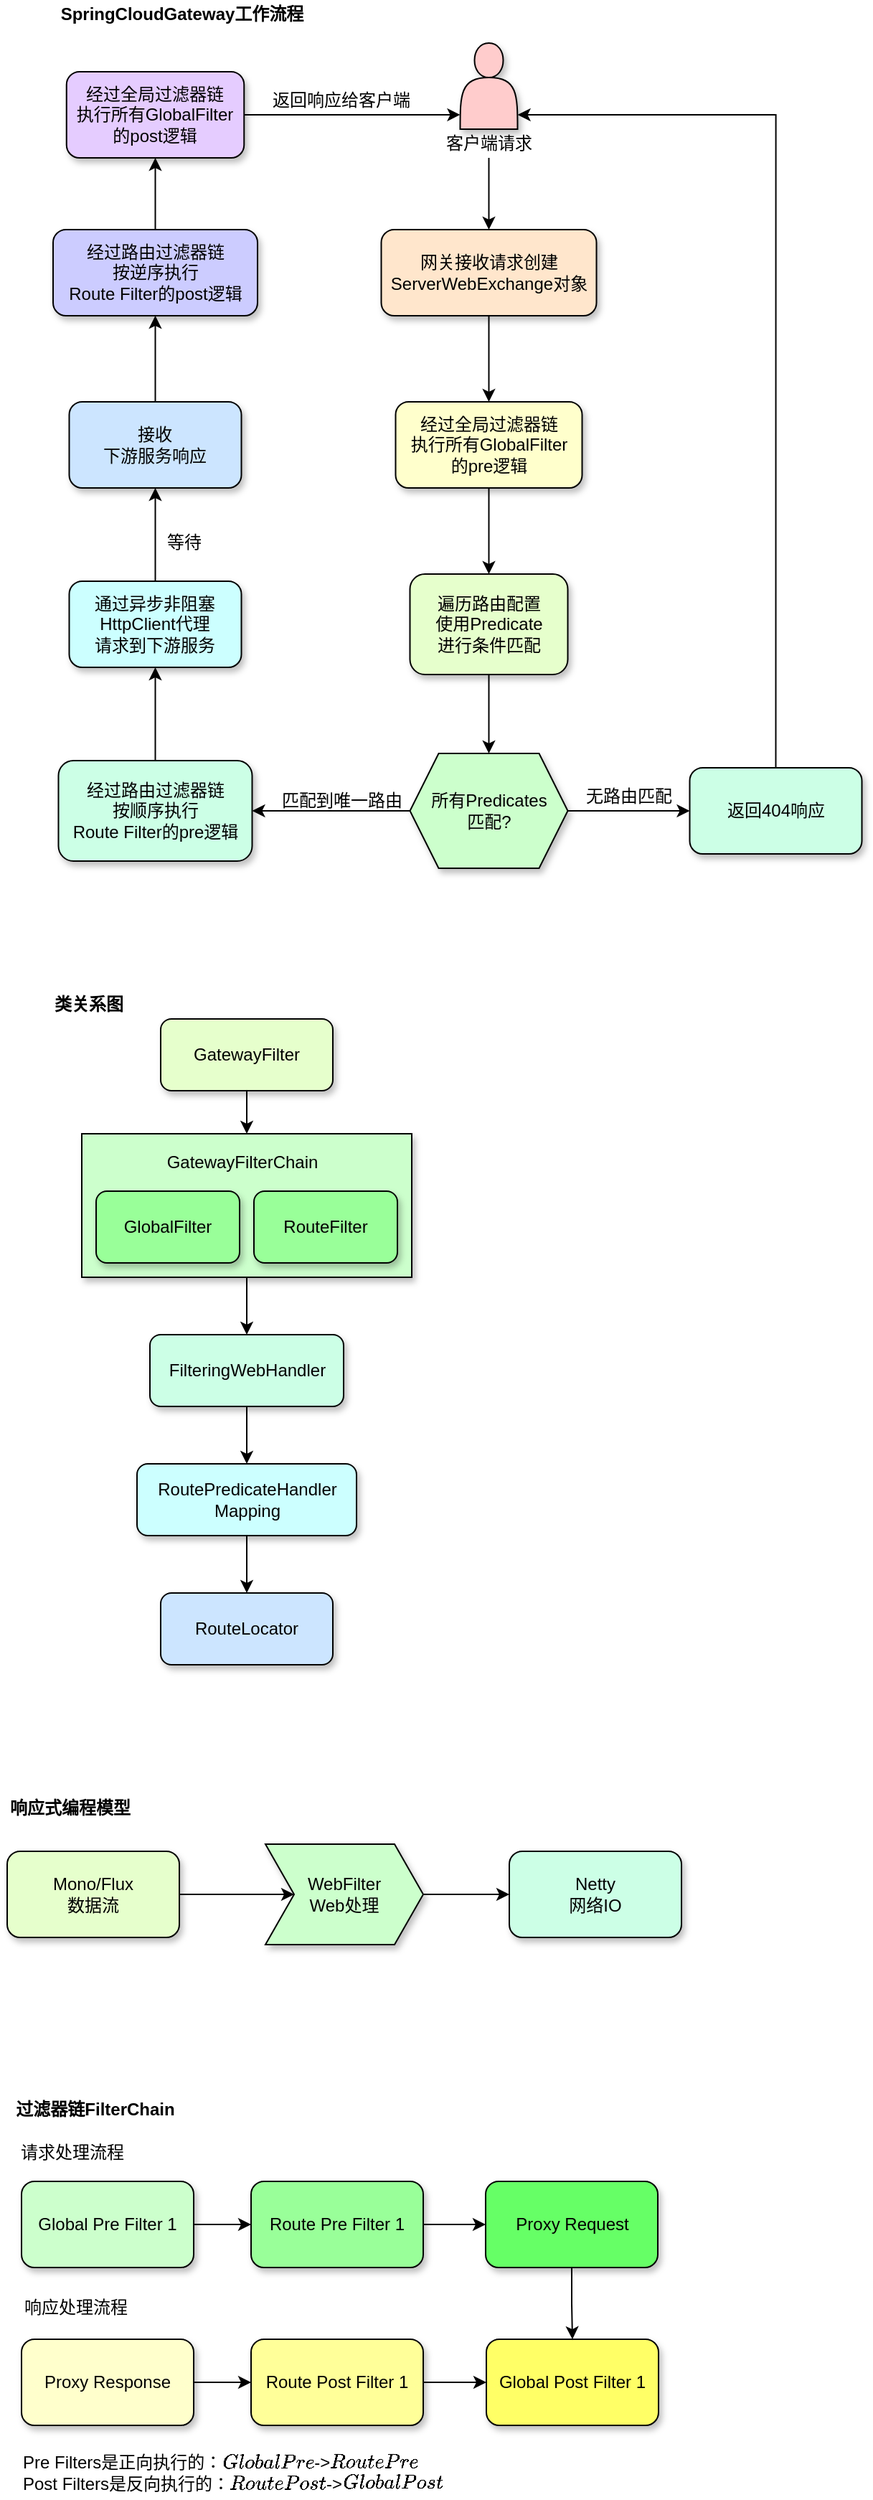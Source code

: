 <mxfile version="28.1.0">
  <diagram name="第 1 页" id="BpDlptufMD8FAYlL6RnX">
    <mxGraphModel dx="1810" dy="881" grid="1" gridSize="10" guides="1" tooltips="1" connect="1" arrows="1" fold="1" page="1" pageScale="1" pageWidth="827" pageHeight="1169" math="0" shadow="0">
      <root>
        <mxCell id="0" />
        <mxCell id="1" parent="0" />
        <mxCell id="b5UIua2XtRcnpAt2BZCp-44" value="" style="group" parent="1" vertex="1" connectable="0">
          <mxGeometry x="132" y="80" width="563.75" height="605" as="geometry" />
        </mxCell>
        <mxCell id="b5UIua2XtRcnpAt2BZCp-42" value="" style="group" parent="b5UIua2XtRcnpAt2BZCp-44" vertex="1" connectable="0">
          <mxGeometry y="30" width="563.75" height="575" as="geometry" />
        </mxCell>
        <mxCell id="b5UIua2XtRcnpAt2BZCp-1" value="" style="shape=actor;whiteSpace=wrap;html=1;fillColor=#FFCCCC;shadow=1;" parent="b5UIua2XtRcnpAt2BZCp-42" vertex="1">
          <mxGeometry x="283.75" width="40" height="60" as="geometry" />
        </mxCell>
        <mxCell id="b5UIua2XtRcnpAt2BZCp-5" style="edgeStyle=orthogonalEdgeStyle;rounded=0;orthogonalLoop=1;jettySize=auto;html=1;entryX=0.5;entryY=0;entryDx=0;entryDy=0;" parent="b5UIua2XtRcnpAt2BZCp-42" source="b5UIua2XtRcnpAt2BZCp-2" target="b5UIua2XtRcnpAt2BZCp-3" edge="1">
          <mxGeometry relative="1" as="geometry" />
        </mxCell>
        <mxCell id="b5UIua2XtRcnpAt2BZCp-2" value="客户端请求" style="text;strokeColor=none;align=center;fillColor=none;html=1;verticalAlign=middle;whiteSpace=wrap;rounded=0;" parent="b5UIua2XtRcnpAt2BZCp-42" vertex="1">
          <mxGeometry x="268.75" y="60" width="70" height="20" as="geometry" />
        </mxCell>
        <mxCell id="b5UIua2XtRcnpAt2BZCp-7" style="edgeStyle=orthogonalEdgeStyle;rounded=0;orthogonalLoop=1;jettySize=auto;html=1;entryX=0.5;entryY=0;entryDx=0;entryDy=0;" parent="b5UIua2XtRcnpAt2BZCp-42" source="b5UIua2XtRcnpAt2BZCp-3" target="b5UIua2XtRcnpAt2BZCp-6" edge="1">
          <mxGeometry relative="1" as="geometry" />
        </mxCell>
        <mxCell id="b5UIua2XtRcnpAt2BZCp-3" value="网关接收请求创建ServerWebExchange对象" style="rounded=1;whiteSpace=wrap;html=1;fillColor=#FFE6CC;shadow=1;" parent="b5UIua2XtRcnpAt2BZCp-42" vertex="1">
          <mxGeometry x="228.75" y="130" width="150" height="60" as="geometry" />
        </mxCell>
        <mxCell id="b5UIua2XtRcnpAt2BZCp-9" style="edgeStyle=orthogonalEdgeStyle;rounded=0;orthogonalLoop=1;jettySize=auto;html=1;entryX=0.5;entryY=0;entryDx=0;entryDy=0;" parent="b5UIua2XtRcnpAt2BZCp-42" source="b5UIua2XtRcnpAt2BZCp-6" target="b5UIua2XtRcnpAt2BZCp-8" edge="1">
          <mxGeometry relative="1" as="geometry" />
        </mxCell>
        <mxCell id="b5UIua2XtRcnpAt2BZCp-6" value="经过全局过滤器链&lt;br&gt;执行所有GlobalFilter&lt;br&gt;的pre逻辑" style="rounded=1;whiteSpace=wrap;html=1;fillColor=#FFFFCC;shadow=1;" parent="b5UIua2XtRcnpAt2BZCp-42" vertex="1">
          <mxGeometry x="238.75" y="250" width="130" height="60" as="geometry" />
        </mxCell>
        <mxCell id="b5UIua2XtRcnpAt2BZCp-13" style="edgeStyle=orthogonalEdgeStyle;rounded=0;orthogonalLoop=1;jettySize=auto;html=1;entryX=0.5;entryY=0;entryDx=0;entryDy=0;" parent="b5UIua2XtRcnpAt2BZCp-42" source="b5UIua2XtRcnpAt2BZCp-8" target="b5UIua2XtRcnpAt2BZCp-12" edge="1">
          <mxGeometry relative="1" as="geometry" />
        </mxCell>
        <mxCell id="b5UIua2XtRcnpAt2BZCp-8" value="遍历路由配置&lt;br&gt;使用Predicate&lt;br&gt;进行条件匹配" style="rounded=1;whiteSpace=wrap;html=1;fillColor=#E6FFCC;shadow=1;" parent="b5UIua2XtRcnpAt2BZCp-42" vertex="1">
          <mxGeometry x="248.75" y="370" width="110" height="70" as="geometry" />
        </mxCell>
        <mxCell id="b5UIua2XtRcnpAt2BZCp-33" style="edgeStyle=orthogonalEdgeStyle;rounded=0;orthogonalLoop=1;jettySize=auto;html=1;entryX=0.5;entryY=1;entryDx=0;entryDy=0;" parent="b5UIua2XtRcnpAt2BZCp-42" source="b5UIua2XtRcnpAt2BZCp-10" target="b5UIua2XtRcnpAt2BZCp-20" edge="1">
          <mxGeometry relative="1" as="geometry" />
        </mxCell>
        <mxCell id="b5UIua2XtRcnpAt2BZCp-10" value="经过路由过滤器链&lt;br&gt;按顺序执行&lt;br&gt;Route Filter的pre逻辑" style="rounded=1;whiteSpace=wrap;html=1;fillColor=#CCFFE6;shadow=1;" parent="b5UIua2XtRcnpAt2BZCp-42" vertex="1">
          <mxGeometry x="3.75" y="500" width="135" height="70" as="geometry" />
        </mxCell>
        <mxCell id="b5UIua2XtRcnpAt2BZCp-32" style="edgeStyle=orthogonalEdgeStyle;rounded=0;orthogonalLoop=1;jettySize=auto;html=1;" parent="b5UIua2XtRcnpAt2BZCp-42" source="b5UIua2XtRcnpAt2BZCp-12" target="b5UIua2XtRcnpAt2BZCp-10" edge="1">
          <mxGeometry relative="1" as="geometry" />
        </mxCell>
        <mxCell id="b5UIua2XtRcnpAt2BZCp-41" style="edgeStyle=orthogonalEdgeStyle;rounded=0;orthogonalLoop=1;jettySize=auto;html=1;entryX=0;entryY=0.5;entryDx=0;entryDy=0;" parent="b5UIua2XtRcnpAt2BZCp-42" source="b5UIua2XtRcnpAt2BZCp-12" target="b5UIua2XtRcnpAt2BZCp-14" edge="1">
          <mxGeometry relative="1" as="geometry" />
        </mxCell>
        <mxCell id="b5UIua2XtRcnpAt2BZCp-12" value="所有Predicates&lt;br&gt;匹配?" style="shape=hexagon;perimeter=hexagonPerimeter2;whiteSpace=wrap;html=1;fixedSize=1;fillColor=#CCFFCC;shadow=1;" parent="b5UIua2XtRcnpAt2BZCp-42" vertex="1">
          <mxGeometry x="248.75" y="495" width="110" height="80" as="geometry" />
        </mxCell>
        <mxCell id="b5UIua2XtRcnpAt2BZCp-40" style="edgeStyle=orthogonalEdgeStyle;rounded=0;orthogonalLoop=1;jettySize=auto;html=1;exitX=0.5;exitY=0;exitDx=0;exitDy=0;" parent="b5UIua2XtRcnpAt2BZCp-42" source="b5UIua2XtRcnpAt2BZCp-14" edge="1">
          <mxGeometry relative="1" as="geometry">
            <mxPoint x="323.75" y="50" as="targetPoint" />
            <Array as="points">
              <mxPoint x="503.75" y="50" />
              <mxPoint x="323.75" y="50" />
            </Array>
          </mxGeometry>
        </mxCell>
        <mxCell id="b5UIua2XtRcnpAt2BZCp-14" value="返回404响应" style="rounded=1;whiteSpace=wrap;html=1;fillColor=#CCFFE6;shadow=1;" parent="b5UIua2XtRcnpAt2BZCp-42" vertex="1">
          <mxGeometry x="443.75" y="505" width="120" height="60" as="geometry" />
        </mxCell>
        <mxCell id="b5UIua2XtRcnpAt2BZCp-18" value="匹配到唯一路由" style="text;strokeColor=none;align=center;fillColor=none;html=1;verticalAlign=middle;whiteSpace=wrap;rounded=0;" parent="b5UIua2XtRcnpAt2BZCp-42" vertex="1">
          <mxGeometry x="153.75" y="520" width="95" height="15" as="geometry" />
        </mxCell>
        <mxCell id="b5UIua2XtRcnpAt2BZCp-19" value="无路由匹配" style="text;strokeColor=none;align=center;fillColor=none;html=1;verticalAlign=middle;whiteSpace=wrap;rounded=0;" parent="b5UIua2XtRcnpAt2BZCp-42" vertex="1">
          <mxGeometry x="368.75" y="515" width="65" height="20" as="geometry" />
        </mxCell>
        <mxCell id="b5UIua2XtRcnpAt2BZCp-34" style="edgeStyle=orthogonalEdgeStyle;rounded=0;orthogonalLoop=1;jettySize=auto;html=1;entryX=0.5;entryY=1;entryDx=0;entryDy=0;" parent="b5UIua2XtRcnpAt2BZCp-42" source="b5UIua2XtRcnpAt2BZCp-20" target="b5UIua2XtRcnpAt2BZCp-22" edge="1">
          <mxGeometry relative="1" as="geometry" />
        </mxCell>
        <mxCell id="b5UIua2XtRcnpAt2BZCp-20" value="通过异步非阻塞HttpClient代理&lt;br&gt;请求到下游服务" style="rounded=1;whiteSpace=wrap;html=1;fillColor=#CCFFFF;shadow=1;" parent="b5UIua2XtRcnpAt2BZCp-42" vertex="1">
          <mxGeometry x="11.25" y="375" width="120" height="60" as="geometry" />
        </mxCell>
        <mxCell id="b5UIua2XtRcnpAt2BZCp-35" style="edgeStyle=orthogonalEdgeStyle;rounded=0;orthogonalLoop=1;jettySize=auto;html=1;entryX=0.5;entryY=1;entryDx=0;entryDy=0;" parent="b5UIua2XtRcnpAt2BZCp-42" source="b5UIua2XtRcnpAt2BZCp-22" target="b5UIua2XtRcnpAt2BZCp-26" edge="1">
          <mxGeometry relative="1" as="geometry" />
        </mxCell>
        <mxCell id="b5UIua2XtRcnpAt2BZCp-22" value="接收&lt;br&gt;下游服务响应" style="rounded=1;whiteSpace=wrap;html=1;fillColor=#CCE5FF;shadow=1;" parent="b5UIua2XtRcnpAt2BZCp-42" vertex="1">
          <mxGeometry x="11.25" y="250" width="120" height="60" as="geometry" />
        </mxCell>
        <mxCell id="b5UIua2XtRcnpAt2BZCp-25" value="等待" style="text;strokeColor=none;align=center;fillColor=none;html=1;verticalAlign=middle;whiteSpace=wrap;rounded=0;" parent="b5UIua2XtRcnpAt2BZCp-42" vertex="1">
          <mxGeometry x="73.75" y="340" width="35" height="15" as="geometry" />
        </mxCell>
        <mxCell id="b5UIua2XtRcnpAt2BZCp-36" style="edgeStyle=orthogonalEdgeStyle;rounded=0;orthogonalLoop=1;jettySize=auto;html=1;entryX=0.5;entryY=1;entryDx=0;entryDy=0;" parent="b5UIua2XtRcnpAt2BZCp-42" source="b5UIua2XtRcnpAt2BZCp-26" target="b5UIua2XtRcnpAt2BZCp-28" edge="1">
          <mxGeometry relative="1" as="geometry" />
        </mxCell>
        <mxCell id="b5UIua2XtRcnpAt2BZCp-26" value="经过路由过滤器链&lt;br&gt;按逆序执行&lt;br&gt;Route Filter的post逻辑" style="rounded=1;whiteSpace=wrap;html=1;fillColor=#CCCCFF;shadow=1;" parent="b5UIua2XtRcnpAt2BZCp-42" vertex="1">
          <mxGeometry y="130" width="142.5" height="60" as="geometry" />
        </mxCell>
        <mxCell id="b5UIua2XtRcnpAt2BZCp-28" value="经过全局过滤器链&lt;br&gt;执行所有GlobalFilter&lt;br&gt;的post逻辑" style="rounded=1;whiteSpace=wrap;html=1;fillColor=#E5CCFF;shadow=1;" parent="b5UIua2XtRcnpAt2BZCp-42" vertex="1">
          <mxGeometry x="9.38" y="20" width="123.75" height="60" as="geometry" />
        </mxCell>
        <mxCell id="b5UIua2XtRcnpAt2BZCp-31" value="返回响应给客户端" style="text;strokeColor=none;align=center;fillColor=none;html=1;verticalAlign=middle;whiteSpace=wrap;rounded=0;" parent="b5UIua2XtRcnpAt2BZCp-42" vertex="1">
          <mxGeometry x="151.25" y="30" width="100" height="20" as="geometry" />
        </mxCell>
        <mxCell id="b5UIua2XtRcnpAt2BZCp-37" style="edgeStyle=orthogonalEdgeStyle;rounded=0;orthogonalLoop=1;jettySize=auto;html=1;entryX=0;entryY=0.833;entryDx=0;entryDy=0;entryPerimeter=0;" parent="b5UIua2XtRcnpAt2BZCp-42" source="b5UIua2XtRcnpAt2BZCp-28" target="b5UIua2XtRcnpAt2BZCp-1" edge="1">
          <mxGeometry relative="1" as="geometry" />
        </mxCell>
        <mxCell id="b5UIua2XtRcnpAt2BZCp-43" value="&lt;b&gt;SpringCloudGateway工作流程&lt;/b&gt;" style="text;strokeColor=none;align=center;fillColor=none;html=1;verticalAlign=middle;whiteSpace=wrap;rounded=0;" parent="b5UIua2XtRcnpAt2BZCp-44" vertex="1">
          <mxGeometry width="180" height="20" as="geometry" />
        </mxCell>
        <mxCell id="b5UIua2XtRcnpAt2BZCp-53" value="" style="group" parent="1" vertex="1" connectable="0">
          <mxGeometry x="100" y="1330" width="470" height="105" as="geometry" />
        </mxCell>
        <mxCell id="b5UIua2XtRcnpAt2BZCp-48" style="edgeStyle=orthogonalEdgeStyle;rounded=0;orthogonalLoop=1;jettySize=auto;html=1;" parent="b5UIua2XtRcnpAt2BZCp-53" source="b5UIua2XtRcnpAt2BZCp-45" target="b5UIua2XtRcnpAt2BZCp-46" edge="1">
          <mxGeometry relative="1" as="geometry" />
        </mxCell>
        <mxCell id="b5UIua2XtRcnpAt2BZCp-45" value="Mono/Flux&lt;br&gt;数据流" style="rounded=1;whiteSpace=wrap;html=1;fillColor=#E6FFCC;shadow=1;" parent="b5UIua2XtRcnpAt2BZCp-53" vertex="1">
          <mxGeometry y="40" width="120" height="60" as="geometry" />
        </mxCell>
        <mxCell id="b5UIua2XtRcnpAt2BZCp-51" style="edgeStyle=orthogonalEdgeStyle;rounded=0;orthogonalLoop=1;jettySize=auto;html=1;entryX=0;entryY=0.5;entryDx=0;entryDy=0;" parent="b5UIua2XtRcnpAt2BZCp-53" source="b5UIua2XtRcnpAt2BZCp-46" target="b5UIua2XtRcnpAt2BZCp-47" edge="1">
          <mxGeometry relative="1" as="geometry" />
        </mxCell>
        <mxCell id="b5UIua2XtRcnpAt2BZCp-46" value="WebFilter&lt;br&gt;Web处理" style="shape=step;perimeter=stepPerimeter;whiteSpace=wrap;html=1;fixedSize=1;fillColor=#CCFFCC;shadow=1;" parent="b5UIua2XtRcnpAt2BZCp-53" vertex="1">
          <mxGeometry x="180" y="35" width="110" height="70" as="geometry" />
        </mxCell>
        <mxCell id="b5UIua2XtRcnpAt2BZCp-47" value="Netty&lt;br&gt;网络IO" style="rounded=1;whiteSpace=wrap;html=1;fillColor=#CCFFE6;shadow=1;" parent="b5UIua2XtRcnpAt2BZCp-53" vertex="1">
          <mxGeometry x="350" y="40" width="120" height="60" as="geometry" />
        </mxCell>
        <mxCell id="b5UIua2XtRcnpAt2BZCp-52" value="&lt;b&gt;响应式编程模型&lt;/b&gt;" style="text;strokeColor=none;align=center;fillColor=none;html=1;verticalAlign=middle;whiteSpace=wrap;rounded=0;" parent="b5UIua2XtRcnpAt2BZCp-53" vertex="1">
          <mxGeometry width="88" height="20" as="geometry" />
        </mxCell>
        <mxCell id="b5UIua2XtRcnpAt2BZCp-72" value="" style="group" parent="1" vertex="1" connectable="0">
          <mxGeometry x="132" y="770" width="250" height="470" as="geometry" />
        </mxCell>
        <mxCell id="b5UIua2XtRcnpAt2BZCp-59" style="edgeStyle=orthogonalEdgeStyle;rounded=0;orthogonalLoop=1;jettySize=auto;html=1;entryX=0.5;entryY=0;entryDx=0;entryDy=0;" parent="b5UIua2XtRcnpAt2BZCp-72" source="b5UIua2XtRcnpAt2BZCp-54" target="b5UIua2XtRcnpAt2BZCp-55" edge="1">
          <mxGeometry relative="1" as="geometry" />
        </mxCell>
        <mxCell id="b5UIua2XtRcnpAt2BZCp-54" value="GatewayFilter" style="rounded=1;whiteSpace=wrap;html=1;fillColor=#E6FFCC;shadow=1;" parent="b5UIua2XtRcnpAt2BZCp-72" vertex="1">
          <mxGeometry x="75" y="20" width="120" height="50" as="geometry" />
        </mxCell>
        <mxCell id="b5UIua2XtRcnpAt2BZCp-62" style="edgeStyle=orthogonalEdgeStyle;rounded=0;orthogonalLoop=1;jettySize=auto;html=1;entryX=0.5;entryY=0;entryDx=0;entryDy=0;" parent="b5UIua2XtRcnpAt2BZCp-72" source="b5UIua2XtRcnpAt2BZCp-55" target="b5UIua2XtRcnpAt2BZCp-60" edge="1">
          <mxGeometry relative="1" as="geometry" />
        </mxCell>
        <mxCell id="b5UIua2XtRcnpAt2BZCp-55" value="" style="rounded=0;whiteSpace=wrap;html=1;fillColor=#CCFFCC;shadow=1;" parent="b5UIua2XtRcnpAt2BZCp-72" vertex="1">
          <mxGeometry x="20" y="100" width="230" height="100" as="geometry" />
        </mxCell>
        <mxCell id="b5UIua2XtRcnpAt2BZCp-56" value="GatewayFilterChain" style="text;strokeColor=none;align=center;fillColor=none;html=1;verticalAlign=middle;whiteSpace=wrap;rounded=0;" parent="b5UIua2XtRcnpAt2BZCp-72" vertex="1">
          <mxGeometry x="77" y="110" width="110" height="20" as="geometry" />
        </mxCell>
        <mxCell id="b5UIua2XtRcnpAt2BZCp-57" value="GlobalFilter" style="rounded=1;whiteSpace=wrap;html=1;fillColor=#99FF99;shadow=1;" parent="b5UIua2XtRcnpAt2BZCp-72" vertex="1">
          <mxGeometry x="30" y="140" width="100" height="50" as="geometry" />
        </mxCell>
        <mxCell id="b5UIua2XtRcnpAt2BZCp-58" value="RouteFilter" style="rounded=1;whiteSpace=wrap;html=1;fillColor=#99FF99;shadow=1;" parent="b5UIua2XtRcnpAt2BZCp-72" vertex="1">
          <mxGeometry x="140" y="140" width="100" height="50" as="geometry" />
        </mxCell>
        <mxCell id="b5UIua2XtRcnpAt2BZCp-65" style="edgeStyle=orthogonalEdgeStyle;rounded=0;orthogonalLoop=1;jettySize=auto;html=1;entryX=0.5;entryY=0;entryDx=0;entryDy=0;" parent="b5UIua2XtRcnpAt2BZCp-72" source="b5UIua2XtRcnpAt2BZCp-60" target="b5UIua2XtRcnpAt2BZCp-63" edge="1">
          <mxGeometry relative="1" as="geometry" />
        </mxCell>
        <mxCell id="b5UIua2XtRcnpAt2BZCp-60" value="FilteringWebHandler" style="rounded=1;whiteSpace=wrap;html=1;fillColor=#CCFFE6;shadow=1;" parent="b5UIua2XtRcnpAt2BZCp-72" vertex="1">
          <mxGeometry x="67.5" y="240" width="135" height="50" as="geometry" />
        </mxCell>
        <mxCell id="b5UIua2XtRcnpAt2BZCp-68" style="edgeStyle=orthogonalEdgeStyle;rounded=0;orthogonalLoop=1;jettySize=auto;html=1;entryX=0.5;entryY=0;entryDx=0;entryDy=0;" parent="b5UIua2XtRcnpAt2BZCp-72" source="b5UIua2XtRcnpAt2BZCp-63" target="b5UIua2XtRcnpAt2BZCp-66" edge="1">
          <mxGeometry relative="1" as="geometry" />
        </mxCell>
        <mxCell id="b5UIua2XtRcnpAt2BZCp-63" value="RoutePredicateHandler&lt;br&gt;Mapping" style="rounded=1;whiteSpace=wrap;html=1;fillColor=#CCFFFF;shadow=1;" parent="b5UIua2XtRcnpAt2BZCp-72" vertex="1">
          <mxGeometry x="58.5" y="330" width="153" height="50" as="geometry" />
        </mxCell>
        <mxCell id="b5UIua2XtRcnpAt2BZCp-66" value="RouteLocator" style="rounded=1;whiteSpace=wrap;html=1;fillColor=#CCE5FF;shadow=1;" parent="b5UIua2XtRcnpAt2BZCp-72" vertex="1">
          <mxGeometry x="75" y="420" width="120" height="50" as="geometry" />
        </mxCell>
        <mxCell id="b5UIua2XtRcnpAt2BZCp-69" value="&lt;b&gt;类关系图&lt;/b&gt;" style="text;strokeColor=none;align=center;fillColor=none;html=1;verticalAlign=middle;whiteSpace=wrap;rounded=0;" parent="b5UIua2XtRcnpAt2BZCp-72" vertex="1">
          <mxGeometry width="50" height="20" as="geometry" />
        </mxCell>
        <mxCell id="dsXuGhHgb8r0862xayT5-17" value="" style="group" vertex="1" connectable="0" parent="1">
          <mxGeometry x="100" y="1540" width="454" height="281" as="geometry" />
        </mxCell>
        <mxCell id="dsXuGhHgb8r0862xayT5-4" style="edgeStyle=orthogonalEdgeStyle;rounded=0;orthogonalLoop=1;jettySize=auto;html=1;entryX=0;entryY=0.5;entryDx=0;entryDy=0;" edge="1" parent="dsXuGhHgb8r0862xayT5-17" source="dsXuGhHgb8r0862xayT5-1" target="dsXuGhHgb8r0862xayT5-2">
          <mxGeometry relative="1" as="geometry" />
        </mxCell>
        <mxCell id="dsXuGhHgb8r0862xayT5-1" value="Global Pre Filter 1" style="rounded=1;whiteSpace=wrap;html=1;fillColor=#CCFFCC;shadow=1;" vertex="1" parent="dsXuGhHgb8r0862xayT5-17">
          <mxGeometry x="10" y="60" width="120" height="60" as="geometry" />
        </mxCell>
        <mxCell id="dsXuGhHgb8r0862xayT5-5" style="edgeStyle=orthogonalEdgeStyle;rounded=0;orthogonalLoop=1;jettySize=auto;html=1;entryX=0;entryY=0.5;entryDx=0;entryDy=0;" edge="1" parent="dsXuGhHgb8r0862xayT5-17" source="dsXuGhHgb8r0862xayT5-2" target="dsXuGhHgb8r0862xayT5-3">
          <mxGeometry relative="1" as="geometry" />
        </mxCell>
        <mxCell id="dsXuGhHgb8r0862xayT5-2" value="Route Pre Filter 1" style="rounded=1;whiteSpace=wrap;html=1;fillColor=#99FF99;shadow=1;" vertex="1" parent="dsXuGhHgb8r0862xayT5-17">
          <mxGeometry x="170" y="60" width="120" height="60" as="geometry" />
        </mxCell>
        <mxCell id="dsXuGhHgb8r0862xayT5-11" style="edgeStyle=orthogonalEdgeStyle;rounded=0;orthogonalLoop=1;jettySize=auto;html=1;entryX=0.5;entryY=0;entryDx=0;entryDy=0;" edge="1" parent="dsXuGhHgb8r0862xayT5-17" source="dsXuGhHgb8r0862xayT5-3" target="dsXuGhHgb8r0862xayT5-8">
          <mxGeometry relative="1" as="geometry" />
        </mxCell>
        <mxCell id="dsXuGhHgb8r0862xayT5-3" value="Proxy Request" style="rounded=1;whiteSpace=wrap;html=1;fillColor=#66FF66;shadow=1;" vertex="1" parent="dsXuGhHgb8r0862xayT5-17">
          <mxGeometry x="333.5" y="60" width="120" height="60" as="geometry" />
        </mxCell>
        <mxCell id="dsXuGhHgb8r0862xayT5-9" style="edgeStyle=orthogonalEdgeStyle;rounded=0;orthogonalLoop=1;jettySize=auto;html=1;entryX=0;entryY=0.5;entryDx=0;entryDy=0;" edge="1" parent="dsXuGhHgb8r0862xayT5-17" source="dsXuGhHgb8r0862xayT5-6" target="dsXuGhHgb8r0862xayT5-7">
          <mxGeometry relative="1" as="geometry" />
        </mxCell>
        <mxCell id="dsXuGhHgb8r0862xayT5-6" value="Proxy Response" style="rounded=1;whiteSpace=wrap;html=1;fillColor=#FFFFCC;shadow=1;" vertex="1" parent="dsXuGhHgb8r0862xayT5-17">
          <mxGeometry x="10" y="170" width="120" height="60" as="geometry" />
        </mxCell>
        <mxCell id="dsXuGhHgb8r0862xayT5-10" style="edgeStyle=orthogonalEdgeStyle;rounded=0;orthogonalLoop=1;jettySize=auto;html=1;entryX=0;entryY=0.5;entryDx=0;entryDy=0;" edge="1" parent="dsXuGhHgb8r0862xayT5-17" source="dsXuGhHgb8r0862xayT5-7" target="dsXuGhHgb8r0862xayT5-8">
          <mxGeometry relative="1" as="geometry" />
        </mxCell>
        <mxCell id="dsXuGhHgb8r0862xayT5-7" value="Route Post Filter 1" style="rounded=1;whiteSpace=wrap;html=1;fillColor=#FFFF99;shadow=1;" vertex="1" parent="dsXuGhHgb8r0862xayT5-17">
          <mxGeometry x="170" y="170" width="120" height="60" as="geometry" />
        </mxCell>
        <mxCell id="dsXuGhHgb8r0862xayT5-8" value="Global Post Filter 1" style="rounded=1;whiteSpace=wrap;html=1;fillColor=#FFFF66;shadow=1;" vertex="1" parent="dsXuGhHgb8r0862xayT5-17">
          <mxGeometry x="334" y="170" width="120" height="60" as="geometry" />
        </mxCell>
        <mxCell id="dsXuGhHgb8r0862xayT5-12" value="请求处理流程" style="text;strokeColor=none;align=center;fillColor=none;html=1;verticalAlign=middle;whiteSpace=wrap;rounded=0;" vertex="1" parent="dsXuGhHgb8r0862xayT5-17">
          <mxGeometry x="7.5" y="30" width="75" height="20" as="geometry" />
        </mxCell>
        <mxCell id="dsXuGhHgb8r0862xayT5-13" value="响应处理流程" style="text;strokeColor=none;align=center;fillColor=none;html=1;verticalAlign=middle;whiteSpace=wrap;rounded=0;" vertex="1" parent="dsXuGhHgb8r0862xayT5-17">
          <mxGeometry x="8.75" y="140" width="77.5" height="16" as="geometry" />
        </mxCell>
        <mxCell id="dsXuGhHgb8r0862xayT5-14" value="&lt;div&gt;Pre Filters是正向执行的：`Global Pre`-&amp;gt;`Route Pre`&lt;/div&gt;&lt;div&gt;Post Filters是反向执行的：`Route Post`-&amp;gt;`Global Post`&lt;/div&gt;" style="text;strokeColor=none;align=left;fillColor=none;html=1;verticalAlign=middle;whiteSpace=wrap;rounded=0;" vertex="1" parent="dsXuGhHgb8r0862xayT5-17">
          <mxGeometry x="8.75" y="245" width="301.25" height="36" as="geometry" />
        </mxCell>
        <mxCell id="dsXuGhHgb8r0862xayT5-15" value="&lt;b&gt;过滤器链FilterChain&lt;/b&gt;" style="text;strokeColor=none;align=center;fillColor=none;html=1;verticalAlign=middle;whiteSpace=wrap;rounded=0;" vertex="1" parent="dsXuGhHgb8r0862xayT5-17">
          <mxGeometry width="122.5" height="20" as="geometry" />
        </mxCell>
      </root>
    </mxGraphModel>
  </diagram>
</mxfile>
